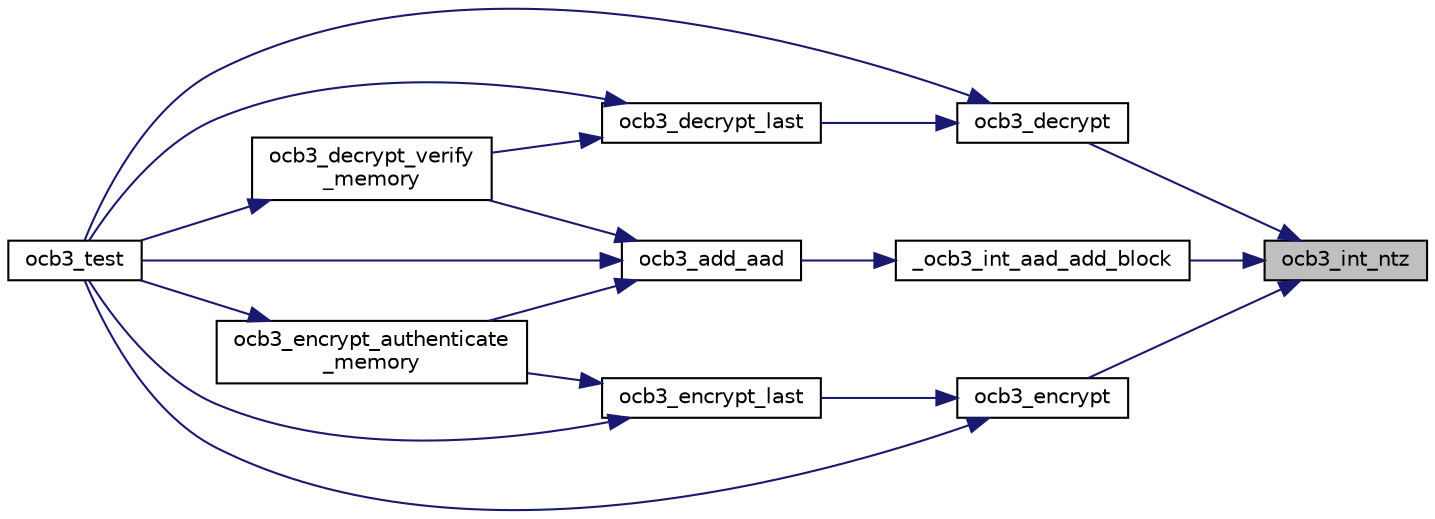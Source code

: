 digraph "ocb3_int_ntz"
{
 // LATEX_PDF_SIZE
  edge [fontname="Helvetica",fontsize="10",labelfontname="Helvetica",labelfontsize="10"];
  node [fontname="Helvetica",fontsize="10",shape=record];
  rankdir="RL";
  Node1 [label="ocb3_int_ntz",height=0.2,width=0.4,color="black", fillcolor="grey75", style="filled", fontcolor="black",tooltip="Returns the number of leading zero bits [from lsb up] (internal function)"];
  Node1 -> Node2 [dir="back",color="midnightblue",fontsize="10",style="solid",fontname="Helvetica"];
  Node2 [label="_ocb3_int_aad_add_block",height=0.2,width=0.4,color="black", fillcolor="white", style="filled",URL="$ocb3__add__aad_8c.html#ad03a0d62d1bb1257ed7b9c4f0373c028",tooltip="Add one block of AAD data (internal function)"];
  Node2 -> Node3 [dir="back",color="midnightblue",fontsize="10",style="solid",fontname="Helvetica"];
  Node3 [label="ocb3_add_aad",height=0.2,width=0.4,color="black", fillcolor="white", style="filled",URL="$ocb3__add__aad_8c.html#a1fbb605c3849ddbfaa2378d009f34b66",tooltip="Add AAD - additional associated data."];
  Node3 -> Node4 [dir="back",color="midnightblue",fontsize="10",style="solid",fontname="Helvetica"];
  Node4 [label="ocb3_decrypt_verify\l_memory",height=0.2,width=0.4,color="black", fillcolor="white", style="filled",URL="$ocb3__decrypt__verify__memory_8c.html#aaa794cde472d6ae35c5d0cf68842860d",tooltip="Decrypt and compare the tag with OCB."];
  Node4 -> Node5 [dir="back",color="midnightblue",fontsize="10",style="solid",fontname="Helvetica"];
  Node5 [label="ocb3_test",height=0.2,width=0.4,color="black", fillcolor="white", style="filled",URL="$ocb3__test_8c.html#afafd01785264b534d0ef8efb9fe530ef",tooltip="Test the OCB protocol."];
  Node3 -> Node6 [dir="back",color="midnightblue",fontsize="10",style="solid",fontname="Helvetica"];
  Node6 [label="ocb3_encrypt_authenticate\l_memory",height=0.2,width=0.4,color="black", fillcolor="white", style="filled",URL="$ocb3__encrypt__authenticate__memory_8c.html#a4f2509ac5594dc6dcead8ac840a30b91",tooltip="Encrypt and generate an authentication code for a buffer of memory."];
  Node6 -> Node5 [dir="back",color="midnightblue",fontsize="10",style="solid",fontname="Helvetica"];
  Node3 -> Node5 [dir="back",color="midnightblue",fontsize="10",style="solid",fontname="Helvetica"];
  Node1 -> Node7 [dir="back",color="midnightblue",fontsize="10",style="solid",fontname="Helvetica"];
  Node7 [label="ocb3_decrypt",height=0.2,width=0.4,color="black", fillcolor="white", style="filled",URL="$ocb3__decrypt_8c.html#a1e05e1d91257a5f3e7d94913cd5db9ab",tooltip="Decrypt blocks of ciphertext with OCB."];
  Node7 -> Node8 [dir="back",color="midnightblue",fontsize="10",style="solid",fontname="Helvetica"];
  Node8 [label="ocb3_decrypt_last",height=0.2,width=0.4,color="black", fillcolor="white", style="filled",URL="$ocb3__decrypt__last_8c.html#a4aa4fd093bfe61fab5f6fa87bcf98713",tooltip="Finish an OCB (decryption) stream."];
  Node8 -> Node4 [dir="back",color="midnightblue",fontsize="10",style="solid",fontname="Helvetica"];
  Node8 -> Node5 [dir="back",color="midnightblue",fontsize="10",style="solid",fontname="Helvetica"];
  Node7 -> Node5 [dir="back",color="midnightblue",fontsize="10",style="solid",fontname="Helvetica"];
  Node1 -> Node9 [dir="back",color="midnightblue",fontsize="10",style="solid",fontname="Helvetica"];
  Node9 [label="ocb3_encrypt",height=0.2,width=0.4,color="black", fillcolor="white", style="filled",URL="$ocb3__encrypt_8c.html#a0e9e87fe853d64959bd70533d1952bfa",tooltip="Encrypt blocks of data with OCB."];
  Node9 -> Node10 [dir="back",color="midnightblue",fontsize="10",style="solid",fontname="Helvetica"];
  Node10 [label="ocb3_encrypt_last",height=0.2,width=0.4,color="black", fillcolor="white", style="filled",URL="$ocb3__encrypt__last_8c.html#a7059d3b0e1618f0f4dd88b6314830ba6",tooltip="Finish an OCB (encryption) stream."];
  Node10 -> Node6 [dir="back",color="midnightblue",fontsize="10",style="solid",fontname="Helvetica"];
  Node10 -> Node5 [dir="back",color="midnightblue",fontsize="10",style="solid",fontname="Helvetica"];
  Node9 -> Node5 [dir="back",color="midnightblue",fontsize="10",style="solid",fontname="Helvetica"];
}
